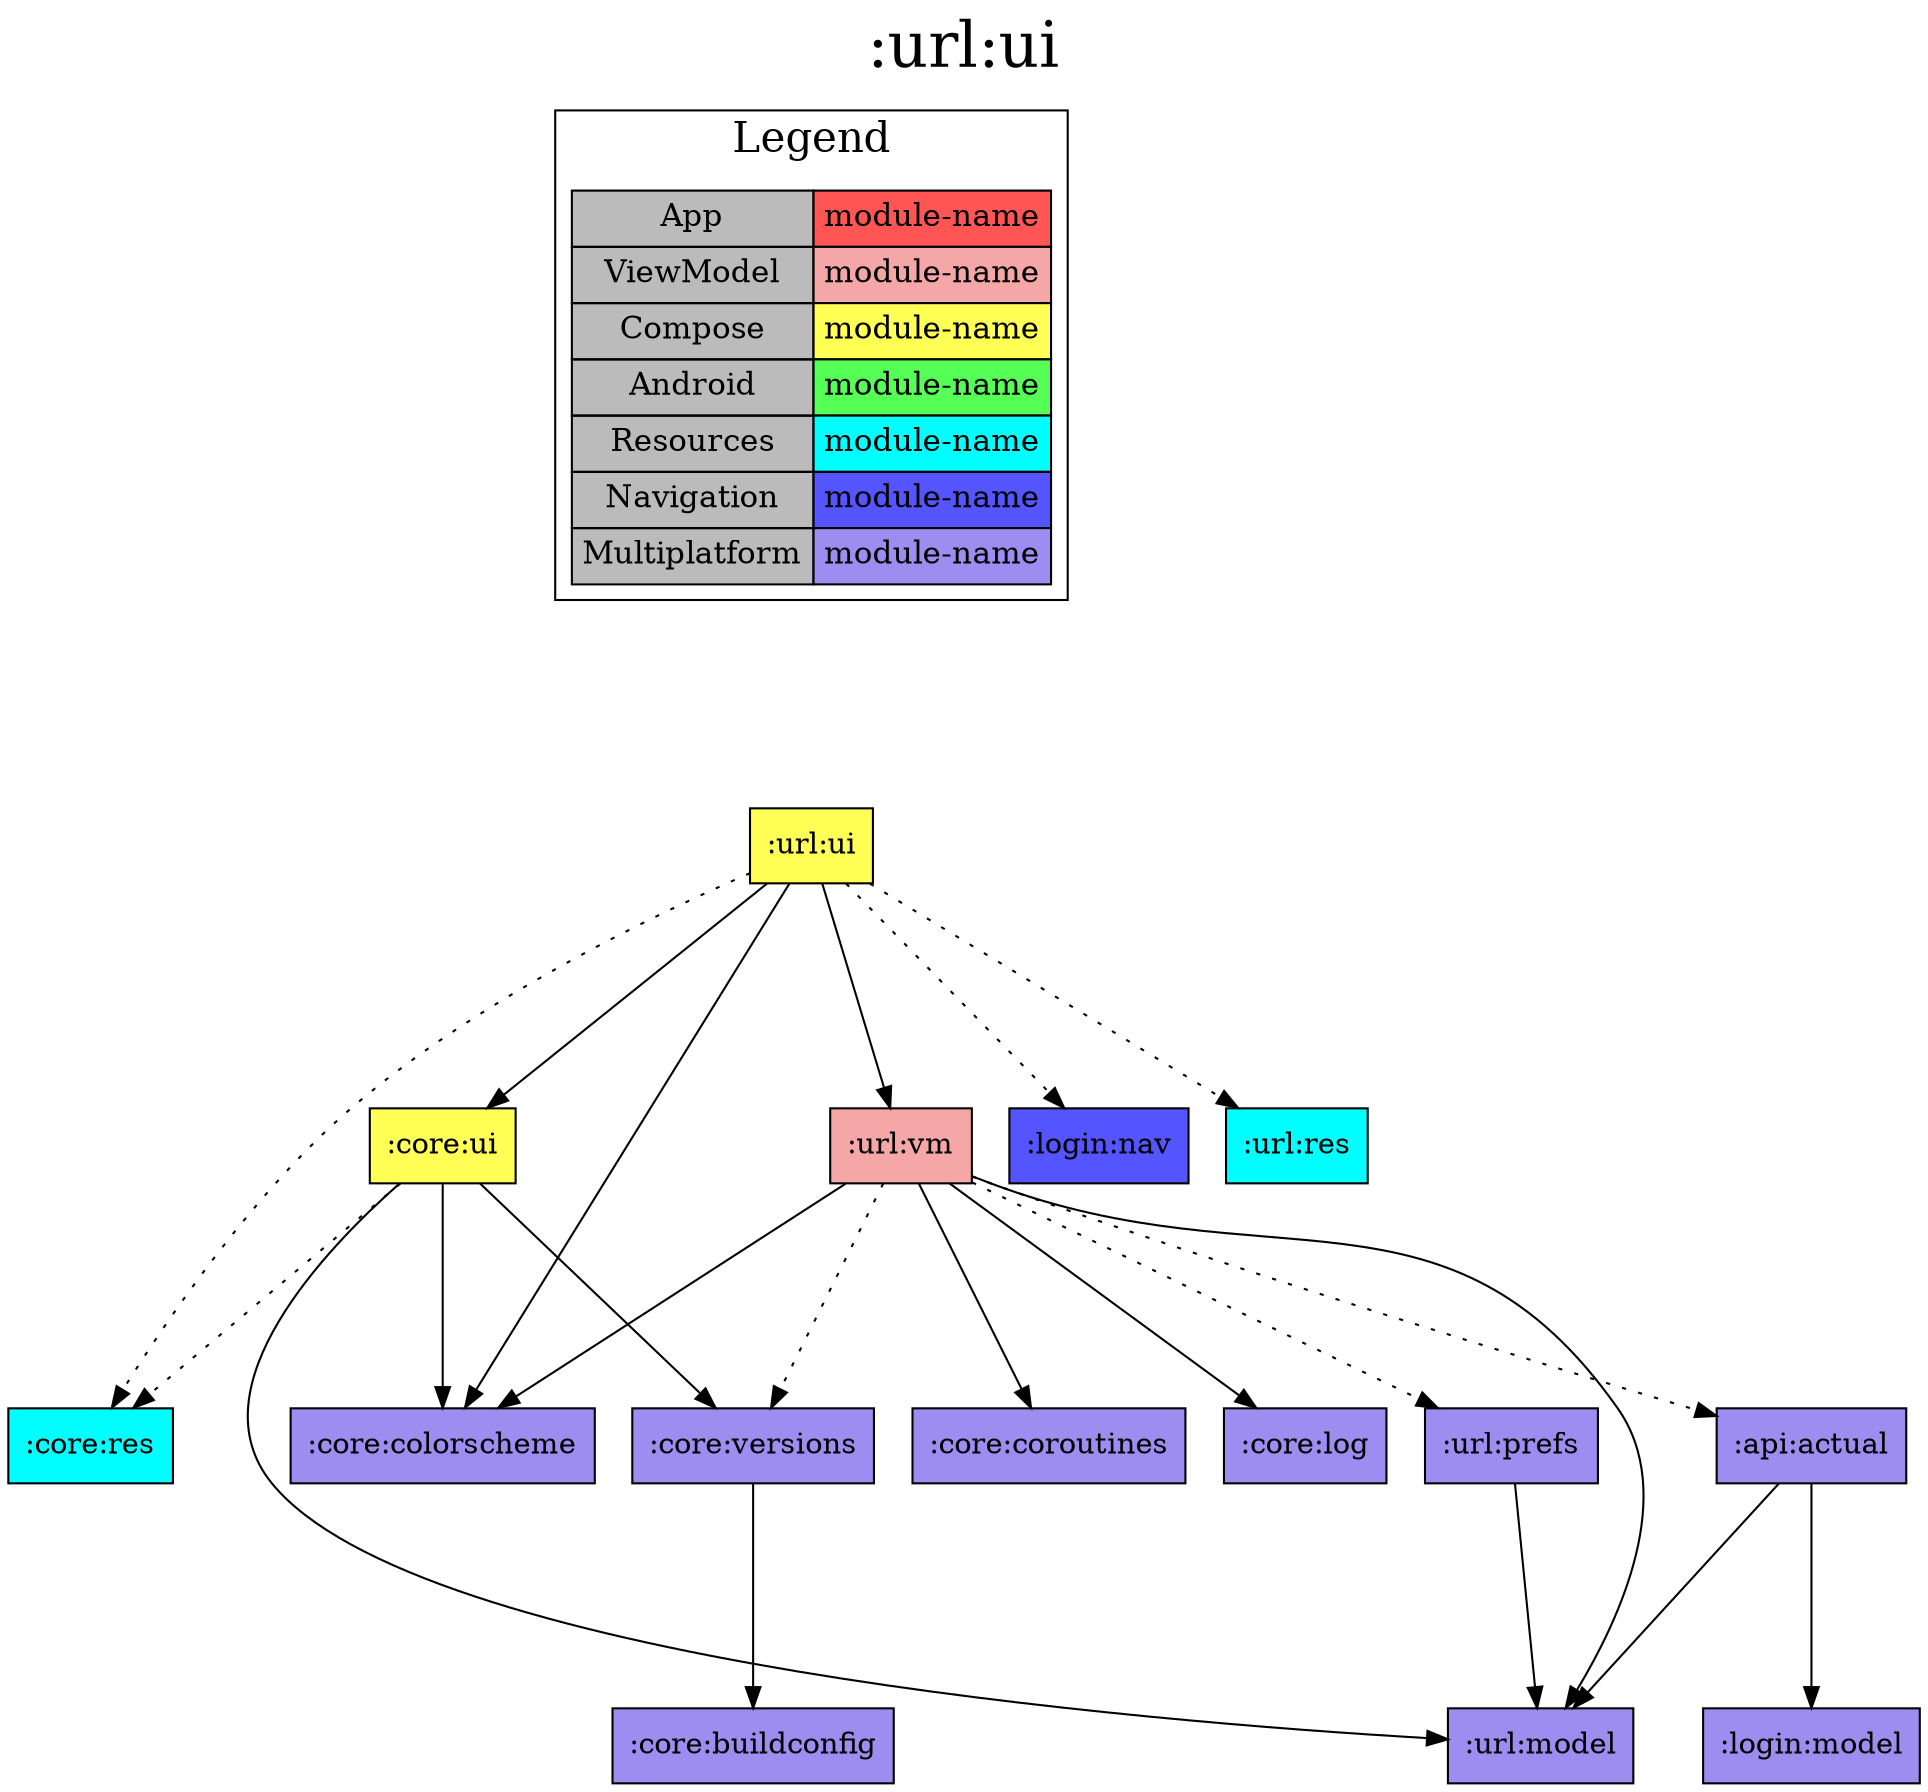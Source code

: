 digraph {
edge ["dir"="forward"]
graph ["dpi"="100","label"=":url:ui","labelloc"="t","fontsize"="30","ranksep"="1.5","rankdir"="TB"]
node ["style"="filled"]
":url:ui" ["fillcolor"="#FFFF55","shape"="box"]
":core:colorscheme" ["fillcolor"="#9D8DF1","shape"="box"]
":core:ui" ["fillcolor"="#FFFF55","shape"="box"]
":core:versions" ["fillcolor"="#9D8DF1","shape"="box"]
":core:buildconfig" ["fillcolor"="#9D8DF1","shape"="box"]
":url:model" ["fillcolor"="#9D8DF1","shape"="box"]
":core:res" ["fillcolor"="#00FFFF","shape"="box"]
":url:vm" ["fillcolor"="#F5A6A6","shape"="box"]
":core:coroutines" ["fillcolor"="#9D8DF1","shape"="box"]
":core:log" ["fillcolor"="#9D8DF1","shape"="box"]
":api:actual" ["fillcolor"="#9D8DF1","shape"="box"]
":login:model" ["fillcolor"="#9D8DF1","shape"="box"]
":url:prefs" ["fillcolor"="#9D8DF1","shape"="box"]
":login:nav" ["fillcolor"="#5555FF","shape"="box"]
":url:res" ["fillcolor"="#00FFFF","shape"="box"]
{
edge ["dir"="none"]
graph ["rank"="same"]
}
":url:ui" -> ":core:colorscheme"
":url:ui" -> ":core:ui"
":url:ui" -> ":url:vm"
":url:ui" -> ":core:res" ["style"="dotted"]
":url:ui" -> ":login:nav" ["style"="dotted"]
":url:ui" -> ":url:res" ["style"="dotted"]
":core:ui" -> ":core:colorscheme"
":core:ui" -> ":core:versions"
":core:ui" -> ":url:model"
":core:ui" -> ":core:res" ["style"="dotted"]
":core:versions" -> ":core:buildconfig"
":url:vm" -> ":core:colorscheme"
":url:vm" -> ":core:coroutines"
":url:vm" -> ":core:log"
":url:vm" -> ":url:model"
":url:vm" -> ":api:actual" ["style"="dotted"]
":url:vm" -> ":core:versions" ["style"="dotted"]
":url:vm" -> ":url:prefs" ["style"="dotted"]
":api:actual" -> ":login:model"
":api:actual" -> ":url:model"
":url:prefs" -> ":url:model"
subgraph "cluster_legend" {
edge ["dir"="none"]
graph ["label"="Legend","fontsize"="20"]
"Legend" ["style"="filled","fillcolor"="#bbbbbb","shape"="none","margin"="0","fontsize"="15","label"=<
<TABLE BORDER="0" CELLBORDER="1" CELLSPACING="0" CELLPADDING="4">
<TR><TD>App</TD><TD BGCOLOR="#FF5555">module-name</TD></TR>
<TR><TD>ViewModel</TD><TD BGCOLOR="#F5A6A6">module-name</TD></TR>
<TR><TD>Compose</TD><TD BGCOLOR="#FFFF55">module-name</TD></TR>
<TR><TD>Android</TD><TD BGCOLOR="#55FF55">module-name</TD></TR>
<TR><TD>Resources</TD><TD BGCOLOR="#00FFFF">module-name</TD></TR>
<TR><TD>Navigation</TD><TD BGCOLOR="#5555FF">module-name</TD></TR>
<TR><TD>Multiplatform</TD><TD BGCOLOR="#9D8DF1">module-name</TD></TR>
</TABLE>
>]
} -> ":url:ui" ["style"="invis"]
}